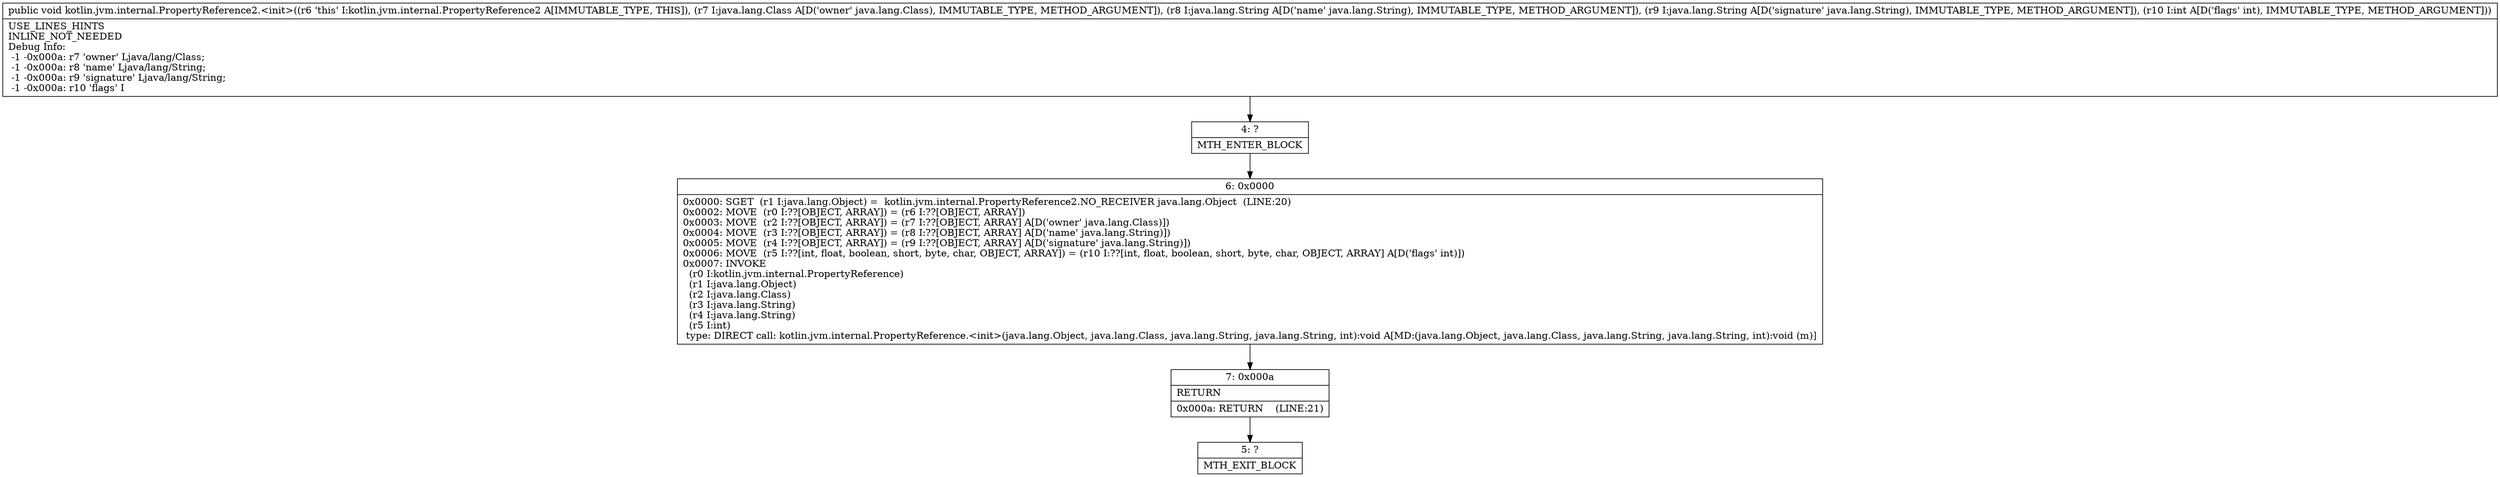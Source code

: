 digraph "CFG forkotlin.jvm.internal.PropertyReference2.\<init\>(Ljava\/lang\/Class;Ljava\/lang\/String;Ljava\/lang\/String;I)V" {
Node_4 [shape=record,label="{4\:\ ?|MTH_ENTER_BLOCK\l}"];
Node_6 [shape=record,label="{6\:\ 0x0000|0x0000: SGET  (r1 I:java.lang.Object) =  kotlin.jvm.internal.PropertyReference2.NO_RECEIVER java.lang.Object  (LINE:20)\l0x0002: MOVE  (r0 I:??[OBJECT, ARRAY]) = (r6 I:??[OBJECT, ARRAY]) \l0x0003: MOVE  (r2 I:??[OBJECT, ARRAY]) = (r7 I:??[OBJECT, ARRAY] A[D('owner' java.lang.Class)]) \l0x0004: MOVE  (r3 I:??[OBJECT, ARRAY]) = (r8 I:??[OBJECT, ARRAY] A[D('name' java.lang.String)]) \l0x0005: MOVE  (r4 I:??[OBJECT, ARRAY]) = (r9 I:??[OBJECT, ARRAY] A[D('signature' java.lang.String)]) \l0x0006: MOVE  (r5 I:??[int, float, boolean, short, byte, char, OBJECT, ARRAY]) = (r10 I:??[int, float, boolean, short, byte, char, OBJECT, ARRAY] A[D('flags' int)]) \l0x0007: INVOKE  \l  (r0 I:kotlin.jvm.internal.PropertyReference)\l  (r1 I:java.lang.Object)\l  (r2 I:java.lang.Class)\l  (r3 I:java.lang.String)\l  (r4 I:java.lang.String)\l  (r5 I:int)\l type: DIRECT call: kotlin.jvm.internal.PropertyReference.\<init\>(java.lang.Object, java.lang.Class, java.lang.String, java.lang.String, int):void A[MD:(java.lang.Object, java.lang.Class, java.lang.String, java.lang.String, int):void (m)]\l}"];
Node_7 [shape=record,label="{7\:\ 0x000a|RETURN\l|0x000a: RETURN    (LINE:21)\l}"];
Node_5 [shape=record,label="{5\:\ ?|MTH_EXIT_BLOCK\l}"];
MethodNode[shape=record,label="{public void kotlin.jvm.internal.PropertyReference2.\<init\>((r6 'this' I:kotlin.jvm.internal.PropertyReference2 A[IMMUTABLE_TYPE, THIS]), (r7 I:java.lang.Class A[D('owner' java.lang.Class), IMMUTABLE_TYPE, METHOD_ARGUMENT]), (r8 I:java.lang.String A[D('name' java.lang.String), IMMUTABLE_TYPE, METHOD_ARGUMENT]), (r9 I:java.lang.String A[D('signature' java.lang.String), IMMUTABLE_TYPE, METHOD_ARGUMENT]), (r10 I:int A[D('flags' int), IMMUTABLE_TYPE, METHOD_ARGUMENT]))  | USE_LINES_HINTS\lINLINE_NOT_NEEDED\lDebug Info:\l  \-1 \-0x000a: r7 'owner' Ljava\/lang\/Class;\l  \-1 \-0x000a: r8 'name' Ljava\/lang\/String;\l  \-1 \-0x000a: r9 'signature' Ljava\/lang\/String;\l  \-1 \-0x000a: r10 'flags' I\l}"];
MethodNode -> Node_4;Node_4 -> Node_6;
Node_6 -> Node_7;
Node_7 -> Node_5;
}

